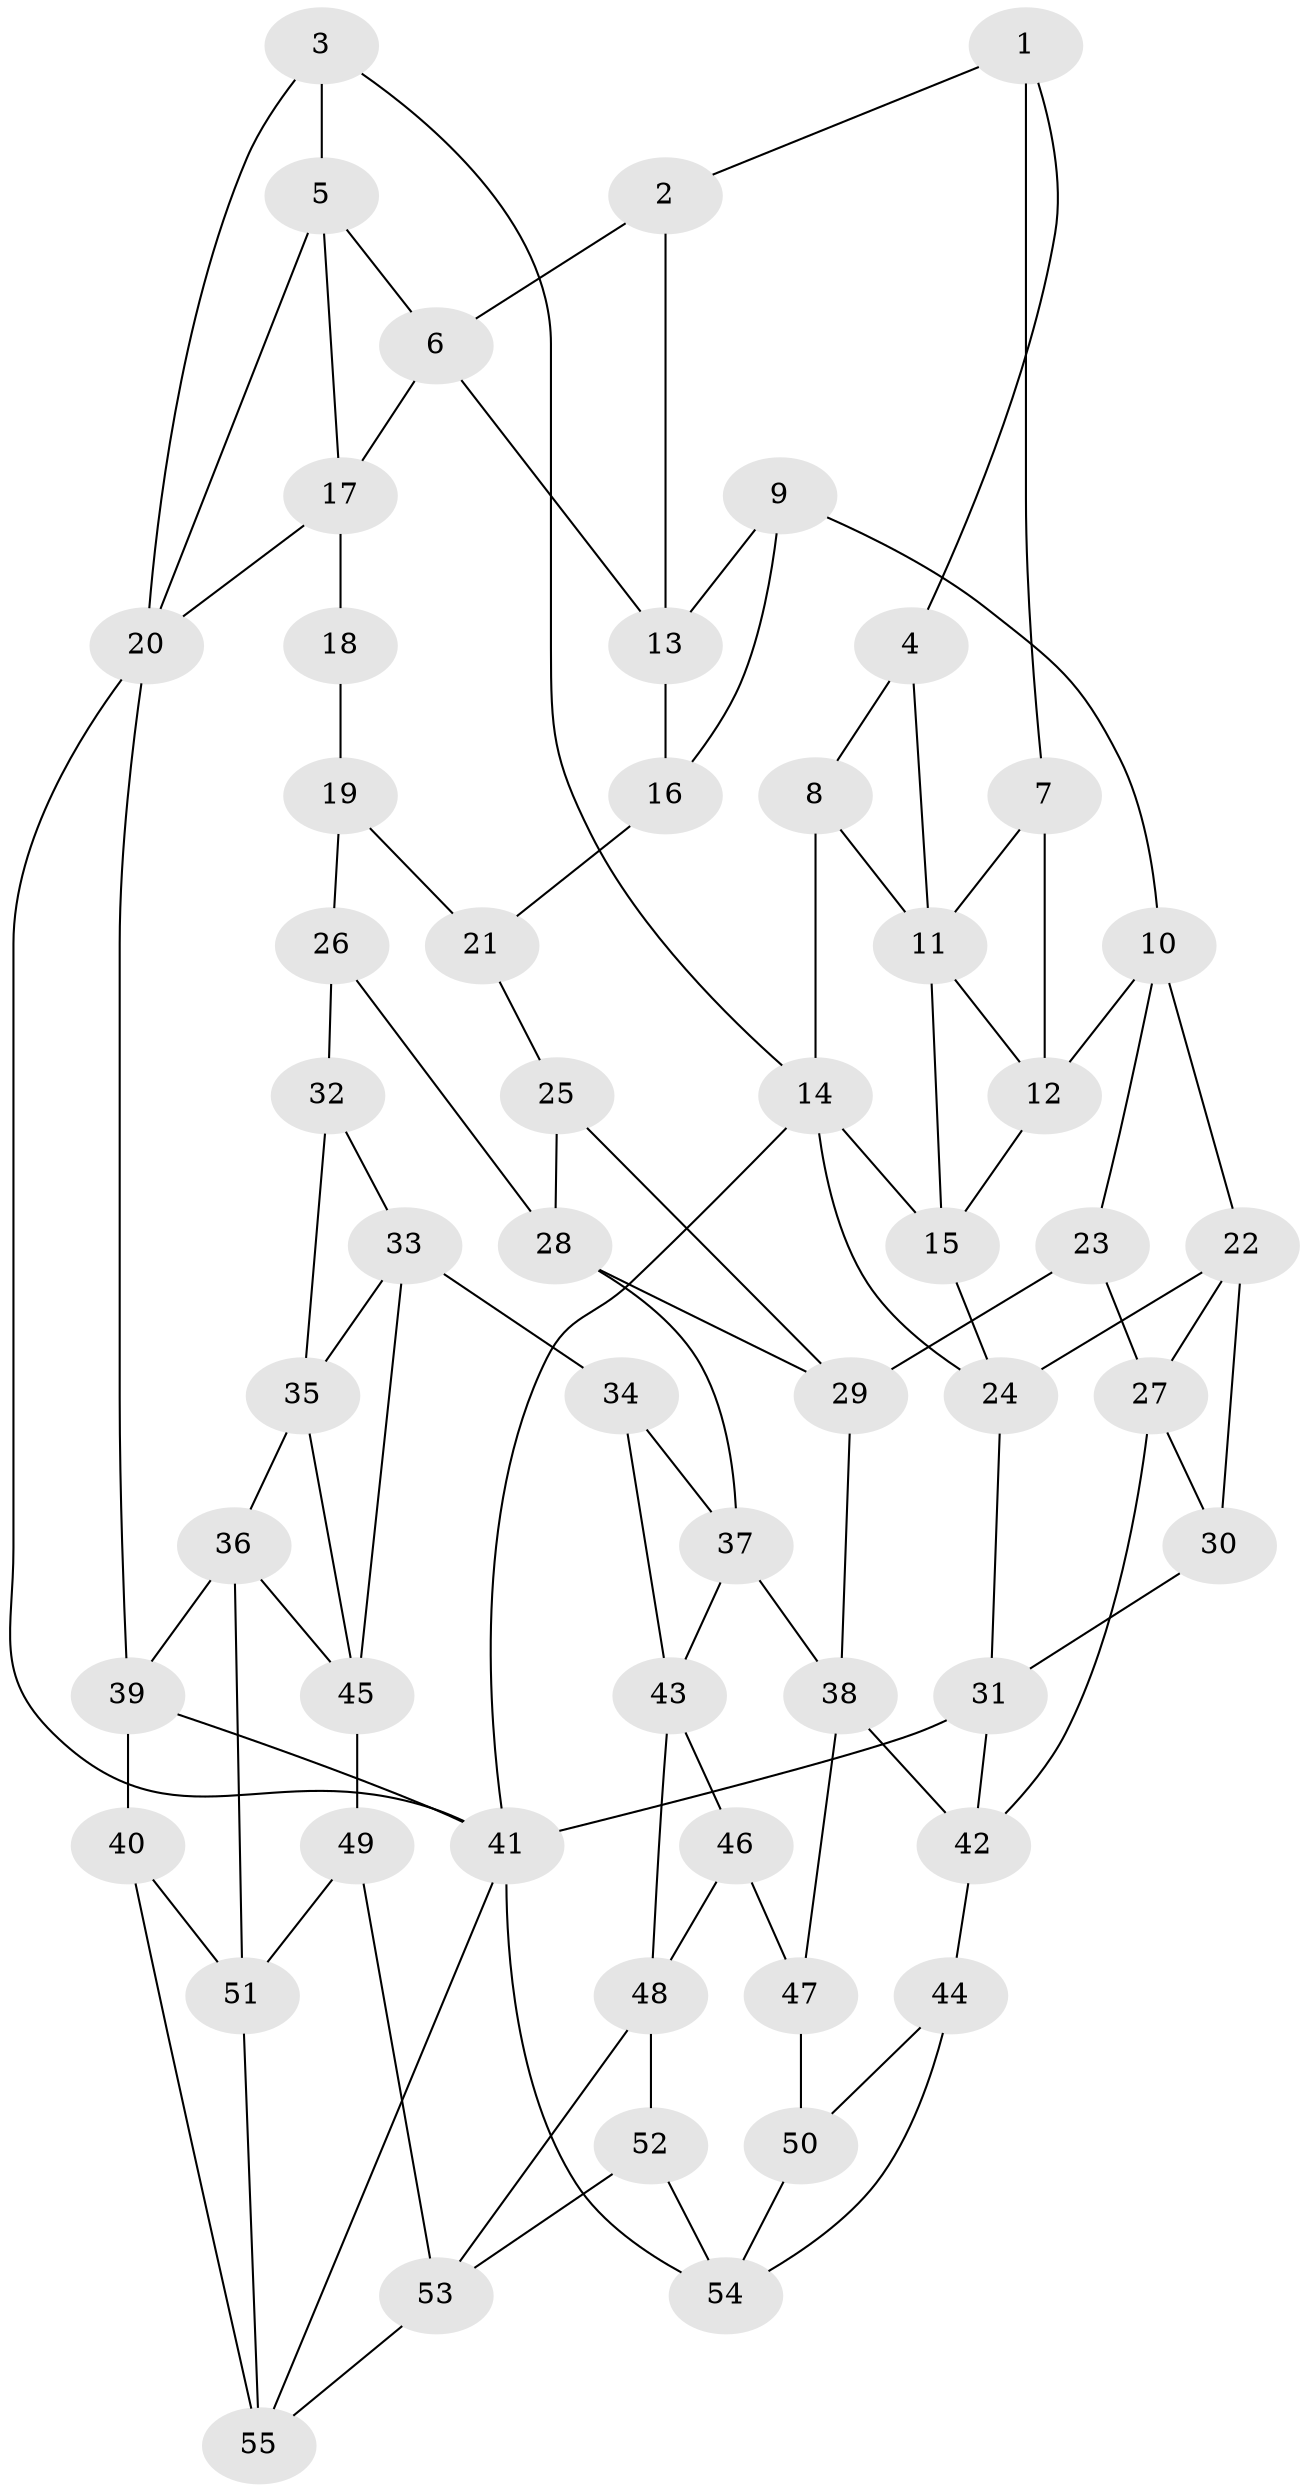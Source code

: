 // original degree distribution, {3: 0.03669724770642202, 5: 0.5504587155963303, 4: 0.2018348623853211, 6: 0.21100917431192662}
// Generated by graph-tools (version 1.1) at 2025/03/03/09/25 03:03:16]
// undirected, 55 vertices, 100 edges
graph export_dot {
graph [start="1"]
  node [color=gray90,style=filled];
  1;
  2;
  3;
  4;
  5;
  6;
  7;
  8;
  9;
  10;
  11;
  12;
  13;
  14;
  15;
  16;
  17;
  18;
  19;
  20;
  21;
  22;
  23;
  24;
  25;
  26;
  27;
  28;
  29;
  30;
  31;
  32;
  33;
  34;
  35;
  36;
  37;
  38;
  39;
  40;
  41;
  42;
  43;
  44;
  45;
  46;
  47;
  48;
  49;
  50;
  51;
  52;
  53;
  54;
  55;
  1 -- 2 [weight=1.0];
  1 -- 4 [weight=1.0];
  1 -- 7 [weight=1.0];
  2 -- 6 [weight=1.0];
  2 -- 13 [weight=1.0];
  3 -- 5 [weight=1.0];
  3 -- 14 [weight=1.0];
  3 -- 20 [weight=1.0];
  4 -- 8 [weight=1.0];
  4 -- 11 [weight=1.0];
  5 -- 6 [weight=1.0];
  5 -- 17 [weight=1.0];
  5 -- 20 [weight=1.0];
  6 -- 13 [weight=1.0];
  6 -- 17 [weight=1.0];
  7 -- 11 [weight=1.0];
  7 -- 12 [weight=1.0];
  8 -- 11 [weight=2.0];
  8 -- 14 [weight=1.0];
  9 -- 10 [weight=1.0];
  9 -- 13 [weight=1.0];
  9 -- 16 [weight=1.0];
  10 -- 12 [weight=1.0];
  10 -- 22 [weight=1.0];
  10 -- 23 [weight=1.0];
  11 -- 12 [weight=1.0];
  11 -- 15 [weight=1.0];
  12 -- 15 [weight=1.0];
  13 -- 16 [weight=1.0];
  14 -- 15 [weight=1.0];
  14 -- 24 [weight=1.0];
  14 -- 41 [weight=1.0];
  15 -- 24 [weight=1.0];
  16 -- 21 [weight=2.0];
  17 -- 18 [weight=1.0];
  17 -- 20 [weight=1.0];
  18 -- 19 [weight=1.0];
  19 -- 21 [weight=1.0];
  19 -- 26 [weight=1.0];
  20 -- 39 [weight=1.0];
  20 -- 41 [weight=1.0];
  21 -- 25 [weight=1.0];
  22 -- 24 [weight=1.0];
  22 -- 27 [weight=1.0];
  22 -- 30 [weight=1.0];
  23 -- 27 [weight=1.0];
  23 -- 29 [weight=1.0];
  24 -- 31 [weight=1.0];
  25 -- 28 [weight=1.0];
  25 -- 29 [weight=1.0];
  26 -- 28 [weight=1.0];
  26 -- 32 [weight=1.0];
  27 -- 30 [weight=2.0];
  27 -- 42 [weight=1.0];
  28 -- 29 [weight=1.0];
  28 -- 37 [weight=1.0];
  29 -- 38 [weight=1.0];
  30 -- 31 [weight=1.0];
  31 -- 41 [weight=1.0];
  31 -- 42 [weight=1.0];
  32 -- 33 [weight=1.0];
  32 -- 35 [weight=1.0];
  33 -- 34 [weight=1.0];
  33 -- 35 [weight=1.0];
  33 -- 45 [weight=1.0];
  34 -- 37 [weight=1.0];
  34 -- 43 [weight=1.0];
  35 -- 36 [weight=1.0];
  35 -- 45 [weight=1.0];
  36 -- 39 [weight=1.0];
  36 -- 45 [weight=1.0];
  36 -- 51 [weight=1.0];
  37 -- 38 [weight=1.0];
  37 -- 43 [weight=1.0];
  38 -- 42 [weight=1.0];
  38 -- 47 [weight=1.0];
  39 -- 40 [weight=1.0];
  39 -- 41 [weight=1.0];
  40 -- 51 [weight=1.0];
  40 -- 55 [weight=1.0];
  41 -- 54 [weight=1.0];
  41 -- 55 [weight=1.0];
  42 -- 44 [weight=1.0];
  43 -- 46 [weight=1.0];
  43 -- 48 [weight=1.0];
  44 -- 50 [weight=1.0];
  44 -- 54 [weight=1.0];
  45 -- 49 [weight=1.0];
  46 -- 47 [weight=1.0];
  46 -- 48 [weight=1.0];
  47 -- 50 [weight=2.0];
  48 -- 52 [weight=1.0];
  48 -- 53 [weight=1.0];
  49 -- 51 [weight=1.0];
  49 -- 53 [weight=1.0];
  50 -- 54 [weight=1.0];
  51 -- 55 [weight=1.0];
  52 -- 53 [weight=1.0];
  52 -- 54 [weight=1.0];
  53 -- 55 [weight=1.0];
}
